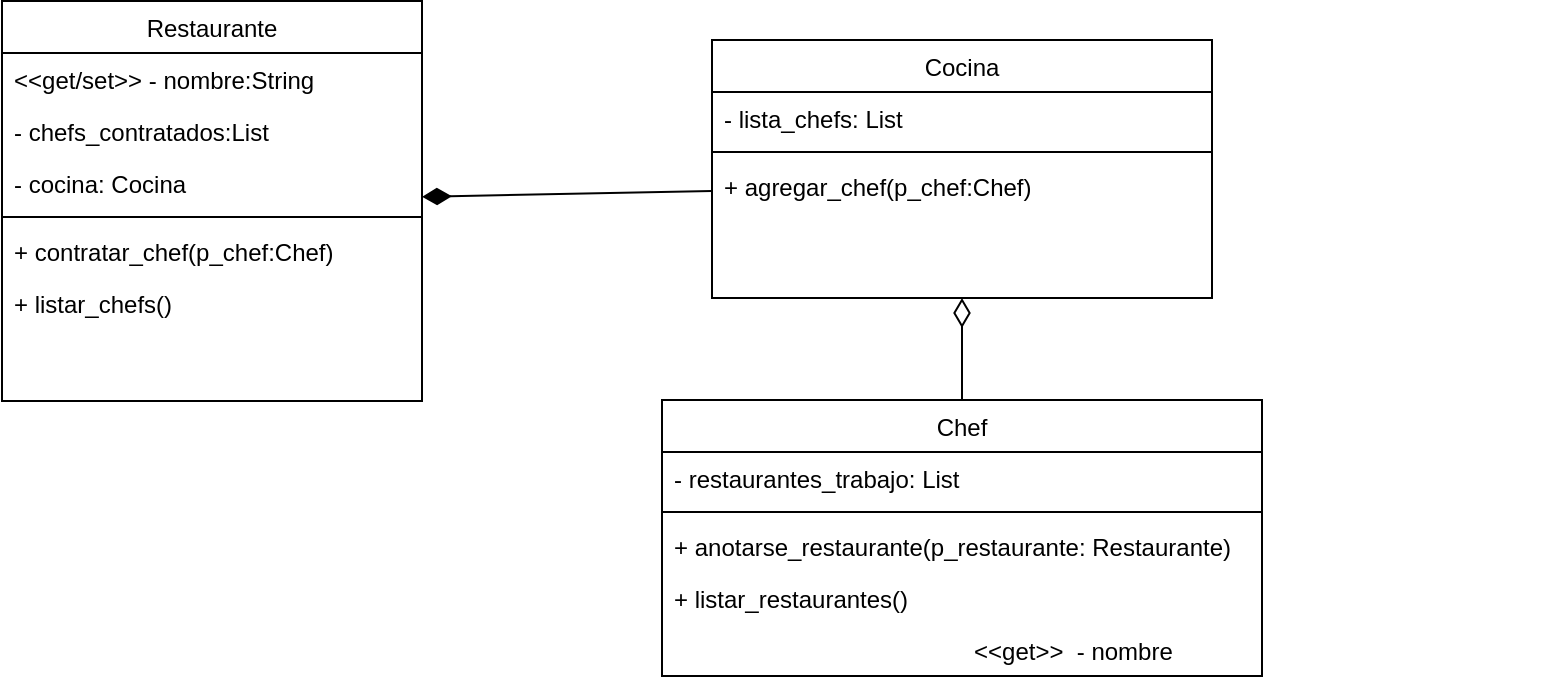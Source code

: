 <mxfile version="26.2.8">
  <diagram id="9NI-Ua4xwe85nGn5slHm" name="Page-1">
    <mxGraphModel dx="1027" dy="451" grid="1" gridSize="10" guides="1" tooltips="1" connect="1" arrows="1" fold="1" page="1" pageScale="1" pageWidth="850" pageHeight="1100" math="0" shadow="0">
      <root>
        <mxCell id="0" />
        <mxCell id="1" parent="0" />
        <mxCell id="21" value="Restaurante" style="swimlane;fontStyle=0;align=center;verticalAlign=top;childLayout=stackLayout;horizontal=1;startSize=26;horizontalStack=0;resizeParent=1;resizeLast=0;collapsible=1;marginBottom=0;rounded=0;shadow=0;strokeWidth=1;" parent="1" vertex="1">
          <mxGeometry x="300" y="610.5" width="210" height="200" as="geometry">
            <mxRectangle x="290" y="600.5" width="160" height="26" as="alternateBounds" />
          </mxGeometry>
        </mxCell>
        <mxCell id="22" value="&lt;&lt;get/set&gt;&gt; - nombre:String" style="text;align=left;verticalAlign=top;spacingLeft=4;spacingRight=4;overflow=hidden;rotatable=0;points=[[0,0.5],[1,0.5]];portConstraint=eastwest;rounded=0;shadow=0;html=0;" parent="21" vertex="1">
          <mxGeometry y="26" width="210" height="26" as="geometry" />
        </mxCell>
        <mxCell id="23" value="- chefs_contratados:List" style="text;align=left;verticalAlign=top;spacingLeft=4;spacingRight=4;overflow=hidden;rotatable=0;points=[[0,0.5],[1,0.5]];portConstraint=eastwest;" parent="21" vertex="1">
          <mxGeometry y="52" width="210" height="26" as="geometry" />
        </mxCell>
        <mxCell id="24" value="- cocina: Cocina" style="text;align=left;verticalAlign=top;spacingLeft=4;spacingRight=4;overflow=hidden;rotatable=0;points=[[0,0.5],[1,0.5]];portConstraint=eastwest;rounded=0;shadow=0;html=0;" parent="21" vertex="1">
          <mxGeometry y="78" width="210" height="26" as="geometry" />
        </mxCell>
        <mxCell id="25" value="" style="line;html=1;strokeWidth=1;align=left;verticalAlign=middle;spacingTop=-1;spacingLeft=3;spacingRight=3;rotatable=0;labelPosition=right;points=[];portConstraint=eastwest;" parent="21" vertex="1">
          <mxGeometry y="104" width="210" height="8" as="geometry" />
        </mxCell>
        <mxCell id="26" value="+ contratar_chef(p_chef:Chef)" style="text;align=left;verticalAlign=top;spacingLeft=4;spacingRight=4;overflow=hidden;rotatable=0;points=[[0,0.5],[1,0.5]];portConstraint=eastwest;" parent="21" vertex="1">
          <mxGeometry y="112" width="210" height="26" as="geometry" />
        </mxCell>
        <mxCell id="27" value="+ listar_chefs()" style="text;align=left;verticalAlign=top;spacingLeft=4;spacingRight=4;overflow=hidden;rotatable=0;points=[[0,0.5],[1,0.5]];portConstraint=eastwest;" parent="21" vertex="1">
          <mxGeometry y="138" width="210" height="26" as="geometry" />
        </mxCell>
        <mxCell id="28" style="edgeStyle=orthogonalEdgeStyle;rounded=0;orthogonalLoop=1;jettySize=auto;html=1;entryX=0.5;entryY=1;entryDx=0;entryDy=0;endArrow=diamondThin;endFill=0;startSize=12;endSize=12;" parent="1" source="29" target="34" edge="1">
          <mxGeometry relative="1" as="geometry" />
        </mxCell>
        <mxCell id="29" value="Chef" style="swimlane;fontStyle=0;align=center;verticalAlign=top;childLayout=stackLayout;horizontal=1;startSize=26;horizontalStack=0;resizeParent=1;resizeLast=0;collapsible=1;marginBottom=0;rounded=0;shadow=0;strokeWidth=1;" parent="1" vertex="1">
          <mxGeometry x="630" y="810" width="300" height="138" as="geometry">
            <mxRectangle x="640" y="860" width="160" height="26" as="alternateBounds" />
          </mxGeometry>
        </mxCell>
        <mxCell id="30" value="- restaurantes_trabajo: List" style="text;align=left;verticalAlign=top;spacingLeft=4;spacingRight=4;overflow=hidden;rotatable=0;points=[[0,0.5],[1,0.5]];portConstraint=eastwest;rounded=0;shadow=0;html=0;" parent="29" vertex="1">
          <mxGeometry y="26" width="300" height="26" as="geometry" />
        </mxCell>
        <mxCell id="31" value="" style="line;html=1;strokeWidth=1;align=left;verticalAlign=middle;spacingTop=-1;spacingLeft=3;spacingRight=3;rotatable=0;labelPosition=right;points=[];portConstraint=eastwest;" parent="29" vertex="1">
          <mxGeometry y="52" width="300" height="8" as="geometry" />
        </mxCell>
        <mxCell id="32" value="+ anotarse_restaurante(p_restaurante: Restaurante)" style="text;align=left;verticalAlign=top;spacingLeft=4;spacingRight=4;overflow=hidden;rotatable=0;points=[[0,0.5],[1,0.5]];portConstraint=eastwest;" parent="29" vertex="1">
          <mxGeometry y="60" width="300" height="26" as="geometry" />
        </mxCell>
        <mxCell id="33" value="+ listar_restaurantes()" style="text;align=left;verticalAlign=top;spacingLeft=4;spacingRight=4;overflow=hidden;rotatable=0;points=[[0,0.5],[1,0.5]];portConstraint=eastwest;" parent="29" vertex="1">
          <mxGeometry y="86" width="300" height="26" as="geometry" />
        </mxCell>
        <mxCell id="34" value="Cocina" style="swimlane;fontStyle=0;align=center;verticalAlign=top;childLayout=stackLayout;horizontal=1;startSize=26;horizontalStack=0;resizeParent=1;resizeLast=0;collapsible=1;marginBottom=0;rounded=0;shadow=0;strokeWidth=1;" parent="1" vertex="1">
          <mxGeometry x="655" y="630" width="250" height="129" as="geometry">
            <mxRectangle x="645" y="600.5" width="160" height="26" as="alternateBounds" />
          </mxGeometry>
        </mxCell>
        <mxCell id="35" value="- lista_chefs: List" style="text;align=left;verticalAlign=top;spacingLeft=4;spacingRight=4;overflow=hidden;rotatable=0;points=[[0,0.5],[1,0.5]];portConstraint=eastwest;" parent="34" vertex="1">
          <mxGeometry y="26" width="250" height="26" as="geometry" />
        </mxCell>
        <mxCell id="36" value="" style="line;html=1;strokeWidth=1;align=left;verticalAlign=middle;spacingTop=-1;spacingLeft=3;spacingRight=3;rotatable=0;labelPosition=right;points=[];portConstraint=eastwest;" parent="34" vertex="1">
          <mxGeometry y="52" width="250" height="8" as="geometry" />
        </mxCell>
        <mxCell id="37" value="+ agregar_chef(p_chef:Chef)" style="text;align=left;verticalAlign=top;spacingLeft=4;spacingRight=4;overflow=hidden;rotatable=0;points=[[0,0.5],[1,0.5]];portConstraint=eastwest;" parent="34" vertex="1">
          <mxGeometry y="60" width="250" height="26" as="geometry" />
        </mxCell>
        <mxCell id="38" value="&lt;&lt;get&gt;&gt;  - nombre" style="text;align=left;verticalAlign=top;spacingLeft=4;spacingRight=4;overflow=hidden;rotatable=0;points=[[0,0.5],[1,0.5]];portConstraint=eastwest;" parent="1" vertex="1">
          <mxGeometry x="780" y="922" width="300" height="26" as="geometry" />
        </mxCell>
        <mxCell id="39" style="rounded=0;orthogonalLoop=1;jettySize=auto;html=1;endSize=12;endArrow=diamondThin;endFill=1;" parent="1" source="37" target="21" edge="1">
          <mxGeometry relative="1" as="geometry" />
        </mxCell>
      </root>
    </mxGraphModel>
  </diagram>
</mxfile>
